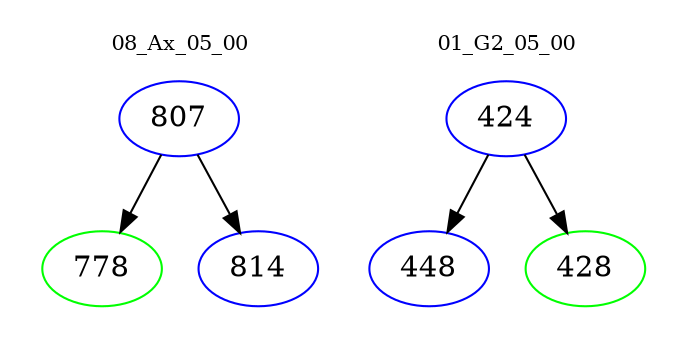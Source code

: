 digraph{
subgraph cluster_0 {
color = white
label = "08_Ax_05_00";
fontsize=10;
T0_807 [label="807", color="blue"]
T0_807 -> T0_778 [color="black"]
T0_778 [label="778", color="green"]
T0_807 -> T0_814 [color="black"]
T0_814 [label="814", color="blue"]
}
subgraph cluster_1 {
color = white
label = "01_G2_05_00";
fontsize=10;
T1_424 [label="424", color="blue"]
T1_424 -> T1_448 [color="black"]
T1_448 [label="448", color="blue"]
T1_424 -> T1_428 [color="black"]
T1_428 [label="428", color="green"]
}
}
